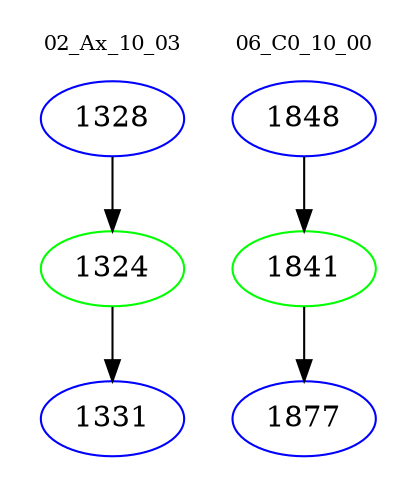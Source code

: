 digraph{
subgraph cluster_0 {
color = white
label = "02_Ax_10_03";
fontsize=10;
T0_1328 [label="1328", color="blue"]
T0_1328 -> T0_1324 [color="black"]
T0_1324 [label="1324", color="green"]
T0_1324 -> T0_1331 [color="black"]
T0_1331 [label="1331", color="blue"]
}
subgraph cluster_1 {
color = white
label = "06_C0_10_00";
fontsize=10;
T1_1848 [label="1848", color="blue"]
T1_1848 -> T1_1841 [color="black"]
T1_1841 [label="1841", color="green"]
T1_1841 -> T1_1877 [color="black"]
T1_1877 [label="1877", color="blue"]
}
}
